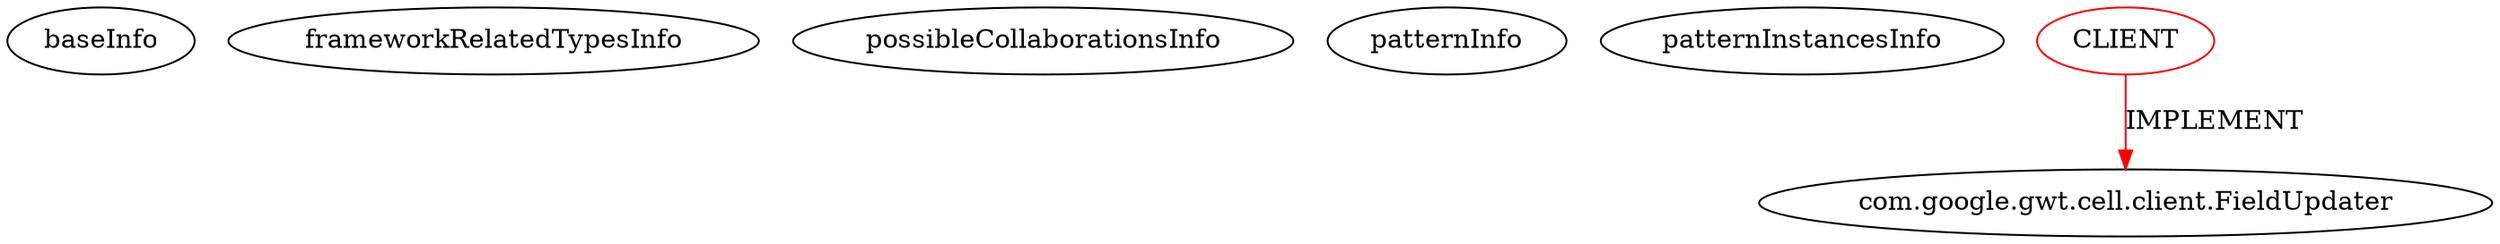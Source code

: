 digraph {
baseInfo[graphId=983,category="pattern",isAnonymous=false,possibleRelation=false]
frameworkRelatedTypesInfo[0="com.google.gwt.cell.client.FieldUpdater"]
possibleCollaborationsInfo[]
patternInfo[frequency=2.0,patternRootClient=0]
patternInstancesInfo[0="niloc132-celltable-tools~/niloc132-celltable-tools/celltable-tools-master/src/main/java/com/colinalworth/celltable/columns/client/HasDataFlushableEditor.java~PendingFieldUpdateChange~4232",1="niloc132-celltable-tools~/niloc132-celltable-tools/celltable-tools-master/src/test/java/com/colinalworth/celltable/columns/client/ColumnsTest.java~EditableBeanModelFieldUpdater~4237"]
1[label="com.google.gwt.cell.client.FieldUpdater",vertexType="FRAMEWORK_INTERFACE_TYPE",isFrameworkType=false]
0[label="CLIENT",vertexType="ROOT_CLIENT_CLASS_DECLARATION",isFrameworkType=false,color=red]
0->1[label="IMPLEMENT",color=red]
}
